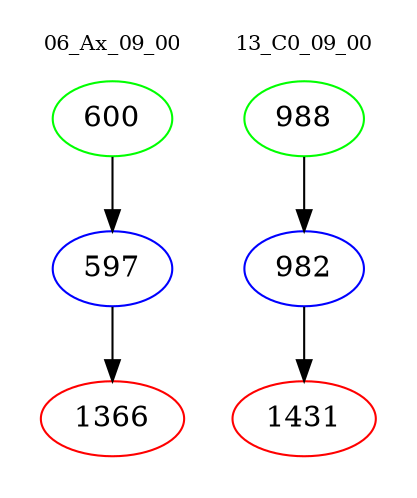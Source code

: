 digraph{
subgraph cluster_0 {
color = white
label = "06_Ax_09_00";
fontsize=10;
T0_600 [label="600", color="green"]
T0_600 -> T0_597 [color="black"]
T0_597 [label="597", color="blue"]
T0_597 -> T0_1366 [color="black"]
T0_1366 [label="1366", color="red"]
}
subgraph cluster_1 {
color = white
label = "13_C0_09_00";
fontsize=10;
T1_988 [label="988", color="green"]
T1_988 -> T1_982 [color="black"]
T1_982 [label="982", color="blue"]
T1_982 -> T1_1431 [color="black"]
T1_1431 [label="1431", color="red"]
}
}
